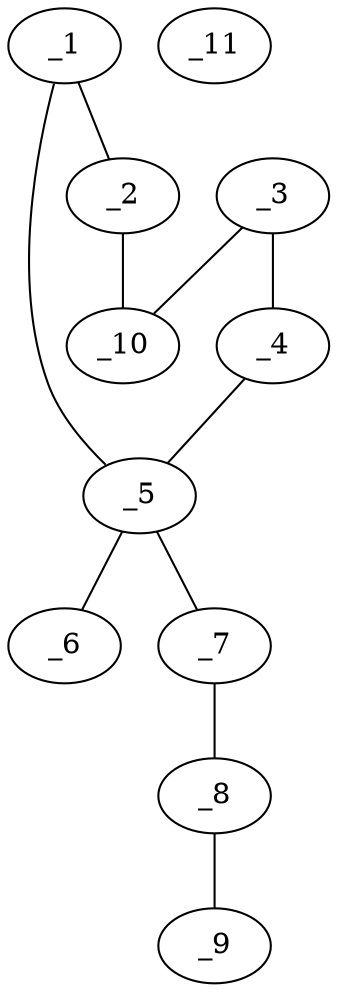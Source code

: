 graph molid680482 {
	_1	 [charge=0,
		chem=1,
		symbol="C  ",
		x="3.134",
		y="-0.366"];
	_2	 [charge=0,
		chem=1,
		symbol="C  ",
		x="3.134",
		y="-1.366"];
	_1 -- _2	 [valence=1];
	_5	 [charge=0,
		chem=1,
		symbol="C  ",
		x=4,
		y="0.134"];
	_1 -- _5	 [valence=1];
	_10	 [charge=0,
		chem=4,
		symbol="N  ",
		x=4,
		y="-1.866"];
	_2 -- _10	 [valence=1];
	_3	 [charge=0,
		chem=1,
		symbol="C  ",
		x="4.866",
		y="-1.366"];
	_4	 [charge=0,
		chem=1,
		symbol="C  ",
		x="4.866",
		y="-0.366"];
	_3 -- _4	 [valence=1];
	_3 -- _10	 [valence=1];
	_4 -- _5	 [valence=1];
	_6	 [charge=0,
		chem=4,
		symbol="N  ",
		x="4.5",
		y=1];
	_5 -- _6	 [valence=1];
	_7	 [charge=0,
		chem=1,
		symbol="C  ",
		x="3.5",
		y=1];
	_5 -- _7	 [valence=1];
	_8	 [charge=0,
		chem=1,
		symbol="C  ",
		x="2.5",
		y=1];
	_7 -- _8	 [valence=1];
	_9	 [charge=0,
		chem=4,
		symbol="N  ",
		x=2,
		y="1.866"];
	_8 -- _9	 [valence=1];
	_11	 [charge=0,
		chem=7,
		symbol="Cl ",
		x="6.866",
		y=0];
}
